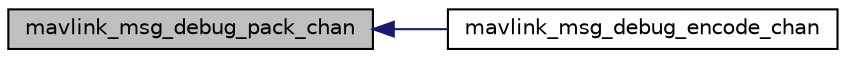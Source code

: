 digraph "mavlink_msg_debug_pack_chan"
{
 // INTERACTIVE_SVG=YES
  edge [fontname="Helvetica",fontsize="10",labelfontname="Helvetica",labelfontsize="10"];
  node [fontname="Helvetica",fontsize="10",shape=record];
  rankdir="LR";
  Node1 [label="mavlink_msg_debug_pack_chan",height=0.2,width=0.4,color="black", fillcolor="grey75", style="filled" fontcolor="black"];
  Node1 -> Node2 [dir="back",color="midnightblue",fontsize="10",style="solid",fontname="Helvetica"];
  Node2 [label="mavlink_msg_debug_encode_chan",height=0.2,width=0.4,color="black", fillcolor="white", style="filled",URL="$v1_80_2common_2mavlink__msg__debug_8h.html#a2b335d78566735926a690f998bb4cf57",tooltip="Encode a debug struct on a channel. "];
}
